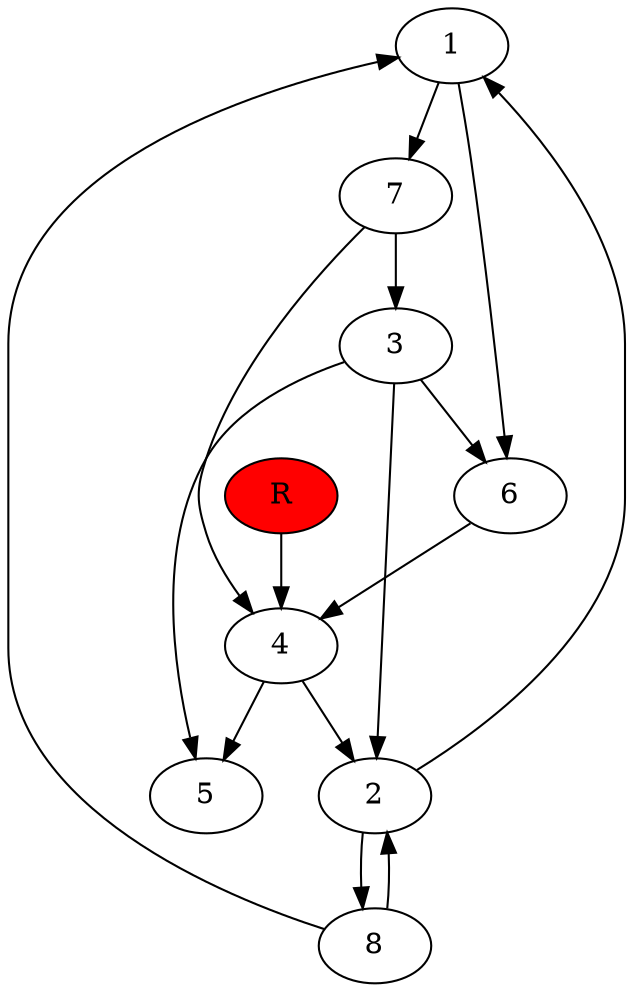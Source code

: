 digraph prb42677 {
	1
	2
	3
	4
	5
	6
	7
	8
	R [fillcolor="#ff0000" style=filled]
	1 -> 6
	1 -> 7
	2 -> 1
	2 -> 8
	3 -> 2
	3 -> 5
	3 -> 6
	4 -> 2
	4 -> 5
	6 -> 4
	7 -> 3
	7 -> 4
	8 -> 1
	8 -> 2
	R -> 4
}
